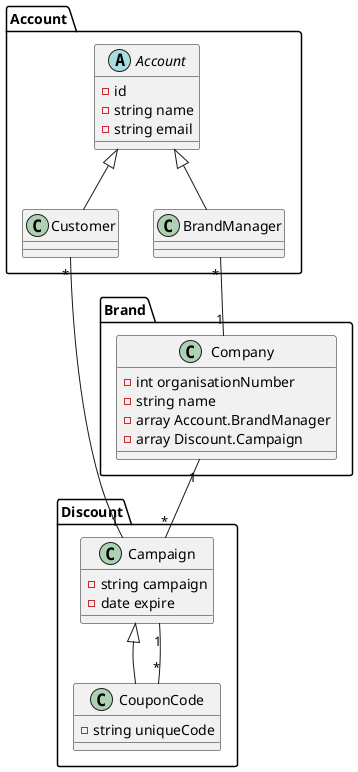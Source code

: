 @startuml

class Brand.Company {
- int organisationNumber
- string name
- array Account.BrandManager
- array Discount.Campaign
}

class Discount.Campaign {
- string campaign
- date expire
}

class Discount.CouponCode extends Discount.Campaign {
- string uniqueCode
}

abstract Account.Account {
- id
- string name
- string email
}

class Account.Customer extends Account.Account
class Account.BrandManager extends Account.Account

Account.BrandManager "*" -- "1" Brand.Company
Discount.CouponCode "*" -- "1" Discount.Campaign
Account.Customer "*" -- "1" Discount.Campaign
Brand.Company "1" -- "*" Discount.Campaign

@enduml